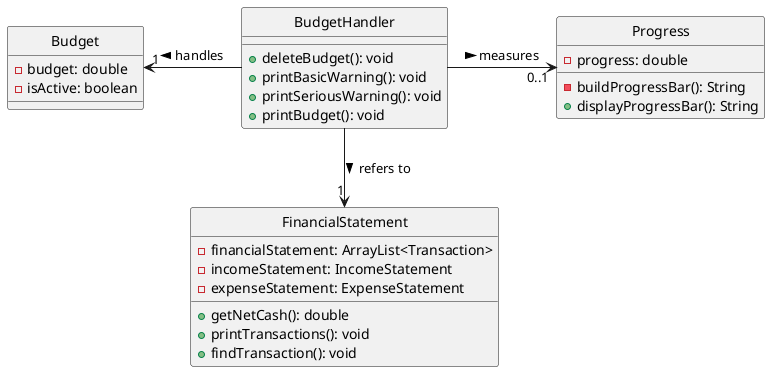 @startuml

skinparam Style strictuml

class           BudgetHandler
class           Budget
class           Progress
class           FinancialStatement
BudgetHandler -l-> "1" Budget : handles >
BudgetHandler -r-> "0..1" Progress : measures >
BudgetHandler --> "1" FinancialStatement : refers to >

class BudgetHandler {
    +deleteBudget(): void
    +printBasicWarning(): void
    +printSeriousWarning(): void
    +printBudget(): void
}

class Budget {
    -budget: double
    -isActive: boolean
}

class Progress {
    -progress: double
    -buildProgressBar(): String
    +displayProgressBar(): String
}

class FinancialStatement {
    -financialStatement: ArrayList<Transaction>
    -incomeStatement: IncomeStatement
    -expenseStatement: ExpenseStatement
    +getNetCash(): double
    +printTransactions(): void
    +findTransaction(): void
}
@enduml
